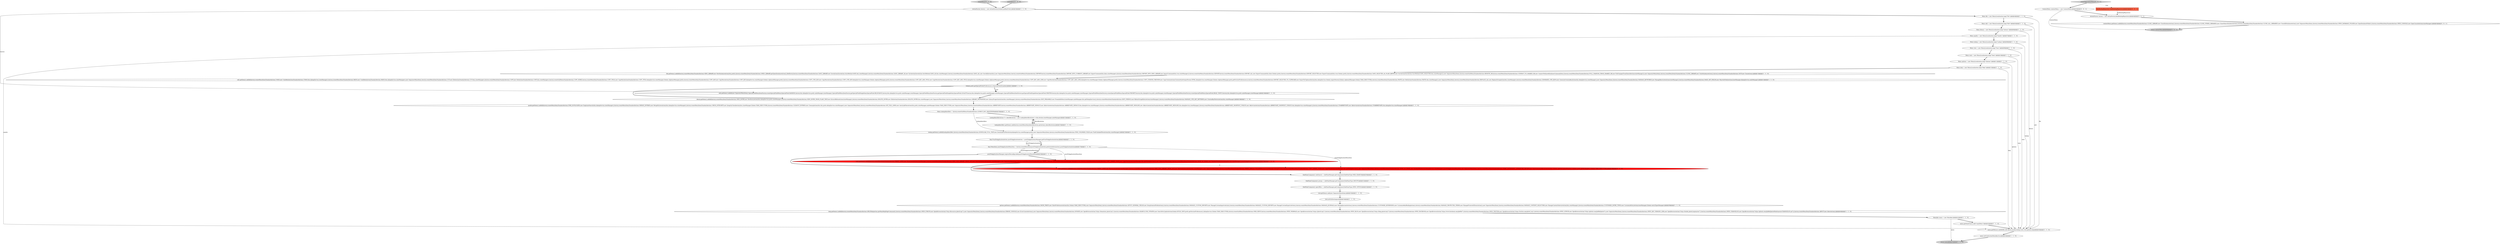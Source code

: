 digraph {
6 [style = filled, label = "lookup.getItems().addAll(lookupIdentifiers,factory.createMenuItem(StandardActions.DOWNLOAD_FULL_TEXT,new DownloadFullTextAction(dialogService,stateManager,prefs)),new SeparatorMenuItem(),factory.createMenuItem(StandardActions.FIND_UNLINKED_FILES,new FindUnlinkedFilesAction(this,stateManager)))@@@25@@@['1', '1', '0']", fillcolor = white, shape = ellipse image = "AAA0AAABBB1BBB"];
7 [style = filled, label = "lookupIdentifiers.getItems().add(factory.createMenuItem(identifierAction.getAction(),identifierAction))@@@23@@@['1', '1', '0']", fillcolor = white, shape = ellipse image = "AAA0AAABBB1BBB"];
43 [style = filled, label = "ContextMenu contextMenu = new ContextMenu()@@@3@@@['0', '0', '1']", fillcolor = white, shape = ellipse image = "AAA0AAABBB3BBB"];
4 [style = filled, label = "Menu lookup = new Menu(Localization.lang(\"Lookup\"))@@@8@@@['1', '1', '0']", fillcolor = white, shape = ellipse image = "AAA0AAABBB1BBB"];
37 [style = filled, label = "createMenu['0', '1', '0']", fillcolor = lightgray, shape = diamond image = "AAA0AAABBB2BBB"];
10 [style = filled, label = "edit.getItems().addAll(factory.createMenuItem(StandardActions.UNDO,new UndoRedoAction(StandardActions.UNDO,this,dialogService,stateManager)),factory.createMenuItem(StandardActions.REDO,new UndoRedoAction(StandardActions.REDO,this,dialogService,stateManager)),new SeparatorMenuItem(),factory.createMenuItem(StandardActions.CUT,new EditAction(StandardActions.CUT,this,stateManager)),factory.createMenuItem(StandardActions.COPY,new EditAction(StandardActions.COPY,this,stateManager)),factory.createSubMenu(StandardActions.COPY_MORE,factory.createMenuItem(StandardActions.COPY_TITLE,new CopyMoreAction(StandardActions.COPY_TITLE,dialogService,stateManager,Globals.clipboardManager,prefs)),factory.createMenuItem(StandardActions.COPY_KEY,new CopyMoreAction(StandardActions.COPY_KEY,dialogService,stateManager,Globals.clipboardManager,prefs)),factory.createMenuItem(StandardActions.COPY_CITE_KEY,new CopyMoreAction(StandardActions.COPY_CITE_KEY,dialogService,stateManager,Globals.clipboardManager,prefs)),factory.createMenuItem(StandardActions.COPY_KEY_AND_TITLE,new CopyMoreAction(StandardActions.COPY_KEY_AND_TITLE,dialogService,stateManager,Globals.clipboardManager,prefs)),factory.createMenuItem(StandardActions.COPY_KEY_AND_LINK,new CopyMoreAction(StandardActions.COPY_KEY_AND_LINK,dialogService,stateManager,Globals.clipboardManager,prefs)),factory.createMenuItem(StandardActions.COPY_CITATION_PREVIEW,new CopyCitationAction(CitationStyleOutputFormat.HTML,dialogService,stateManager,Globals.clipboardManager,prefs.getPreviewPreferences())),factory.createMenuItem(StandardActions.EXPORT_SELECTED_TO_CLIPBOARD,new ExportToClipboardAction(this,dialogService,Globals.exportFactory,Globals.clipboardManager,Globals.TASK_EXECUTOR))),factory.createMenuItem(StandardActions.PASTE,new EditAction(StandardActions.PASTE,this,stateManager)),new SeparatorMenuItem(),factory.createMenuItem(StandardActions.REPLACE_ALL,new ReplaceStringAction(this,stateManager)),factory.createMenuItem(StandardActions.GENERATE_CITE_KEYS,new GenerateCitationKeyAction(this,dialogService,stateManager)),new SeparatorMenuItem(),factory.createMenuItem(StandardActions.MANAGE_KEYWORDS,new ManageKeywordsAction(stateManager)),factory.createMenuItem(StandardActions.MASS_SET_FIELDS,new MassSetFieldsAction(stateManager,dialogService,undoManager)))@@@14@@@['1', '1', '0']", fillcolor = white, shape = ellipse image = "AAA0AAABBB1BBB"];
28 [style = filled, label = "quality.getItems().addAll(factory.createMenuItem(StandardActions.FIND_DUPLICATES,new DuplicateSearch(this,dialogService,stateManager)),factory.createMenuItem(StandardActions.MERGE_ENTRIES,new MergeEntriesAction(this,dialogService,stateManager)),factory.createMenuItem(StandardActions.CHECK_INTEGRITY,new IntegrityCheckAction(this,stateManager,Globals.TASK_EXECUTOR)),factory.createMenuItem(StandardActions.CLEANUP_ENTRIES,new CleanupAction(this,this.prefs,dialogService,stateManager)),new SeparatorMenuItem(),factory.createMenuItem(StandardActions.SET_FILE_LINKS,new AutoLinkFilesAction(this,prefs,stateManager,undoManager,Globals.TASK_EXECUTOR)),new SeparatorMenuItem(),factory.createSubMenu(StandardActions.ABBREVIATE,factory.createMenuItem(StandardActions.ABBREVIATE_DEFAULT,new AbbreviateAction(StandardActions.ABBREVIATE_DEFAULT,this,dialogService,stateManager)),factory.createMenuItem(StandardActions.ABBREVIATE_MEDLINE,new AbbreviateAction(StandardActions.ABBREVIATE_MEDLINE,this,dialogService,stateManager)),factory.createMenuItem(StandardActions.ABBREVIATE_SHORTEST_UNIQUE,new AbbreviateAction(StandardActions.ABBREVIATE_SHORTEST_UNIQUE,this,dialogService,stateManager))),factory.createMenuItem(StandardActions.UNABBREVIATE,new AbbreviateAction(StandardActions.UNABBREVIATE,this,dialogService,stateManager)))@@@19@@@['1', '1', '0']", fillcolor = white, shape = ellipse image = "AAA0AAABBB1BBB"];
13 [style = filled, label = "createMenu['1', '0', '0']", fillcolor = lightgray, shape = diamond image = "AAA0AAABBB1BBB"];
12 [style = filled, label = "SidePaneComponent openOffice = sidePaneManager.getComponent(SidePaneType.OPEN_OFFICE)@@@32@@@['1', '1', '0']", fillcolor = white, shape = ellipse image = "AAA0AAABBB1BBB"];
0 [style = filled, label = "Menu tools = new Menu(Localization.lang(\"Tools\"))@@@10@@@['1', '1', '0']", fillcolor = white, shape = ellipse image = "AAA0AAABBB1BBB"];
20 [style = filled, label = "tools.getItems().addAll(factory.createMenuItem(StandardActions.PARSE_LATEX,new ParseLatexAction(stateManager)),factory.createMenuItem(StandardActions.NEW_SUB_LIBRARY_FROM_AUX,new NewSubLibraryAction(this,stateManager)),new SeparatorMenuItem(),factory.createMenuItem(StandardActions.WRITE_XMP,new WriteXMPAction(stateManager,dialogService)),factory.createMenuItem(StandardActions.COPY_LINKED_FILES,new CopyFilesAction(stateManager,this.getDialogService())),new SeparatorMenuItem(),factory.createMenuItem(StandardActions.SEND_AS_EMAIL,new SendAsEMailAction(dialogService,stateManager)),pushToApplicationMenuItem)@@@29@@@['1', '0', '0']", fillcolor = red, shape = ellipse image = "AAA1AAABBB1BBB"];
35 [style = filled, label = "Menu view = new Menu(Localization.lang(\"View\"))@@@9@@@['1', '1', '0']", fillcolor = white, shape = ellipse image = "AAA0AAABBB1BBB"];
42 [style = filled, label = "contextMenu.getItems().addAll(factory.createMenuItem(StandardActions.CLOSE_LIBRARY,new CloseDatabaseAction()),factory.createMenuItem(StandardActions.CLOSE_OTHER_LIBRARIES,new CloseOthersDatabaseAction()),factory.createMenuItem(StandardActions.CLOSE_ALL_LIBRARIES,new CloseAllDatabaseAction()),new SeparatorMenuItem(),factory.createMenuItem(StandardActions.OPEN_DATABASE_FOLDER,new OpenDatabaseFolder()),factory.createMenuItem(StandardActions.OPEN_CONSOLE,new OpenConsoleAction(stateManager)))@@@5@@@['0', '0', '1']", fillcolor = white, shape = ellipse image = "AAA0AAABBB3BBB"];
25 [style = filled, label = "final PushToApplicationAction pushToApplicationAction = pushToApplicationsManager.getPushToApplicationAction()@@@26@@@['1', '1', '0']", fillcolor = white, shape = ellipse image = "AAA0AAABBB1BBB"];
32 [style = filled, label = "Menu file = new Menu(Localization.lang(\"File\"))@@@4@@@['1', '1', '0']", fillcolor = white, shape = ellipse image = "AAA0AAABBB1BBB"];
41 [style = filled, label = "ActionFactory factory = new ActionFactory(keyBindingRepository)@@@4@@@['0', '0', '1']", fillcolor = white, shape = ellipse image = "AAA0AAABBB3BBB"];
31 [style = filled, label = "file.getItems().addAll(factory.createMenuItem(StandardActions.NEW_LIBRARY,new NewDatabaseAction(this,prefs)),factory.createMenuItem(StandardActions.OPEN_LIBRARY,getOpenDatabaseAction()),fileHistory,factory.createMenuItem(StandardActions.SAVE_LIBRARY,new SaveAction(SaveAction.SaveMethod.SAVE,this,stateManager)),factory.createMenuItem(StandardActions.SAVE_LIBRARY_AS,new SaveAction(SaveAction.SaveMethod.SAVE_AS,this,stateManager)),factory.createMenuItem(StandardActions.SAVE_ALL,new SaveAllAction(this)),new SeparatorMenuItem(),factory.createSubMenu(StandardActions.IMPORT,factory.createMenuItem(StandardActions.IMPORT_INTO_CURRENT_LIBRARY,new ImportCommand(this,false,stateManager)),factory.createMenuItem(StandardActions.IMPORT_INTO_NEW_LIBRARY,new ImportCommand(this,true,stateManager))),factory.createSubMenu(StandardActions.EXPORT,factory.createMenuItem(StandardActions.EXPORT_ALL,new ExportCommand(this,false,Globals.prefs)),factory.createMenuItem(StandardActions.EXPORT_SELECTED,new ExportCommand(this,true,Globals.prefs)),factory.createMenuItem(StandardActions.SAVE_SELECTED_AS_PLAIN_BIBTEX,new SaveAction(SaveAction.SaveMethod.SAVE_SELECTED,this,stateManager))),new SeparatorMenuItem(),factory.createSubMenu(StandardActions.REMOTE_DB,factory.createMenuItem(StandardActions.CONNECT_TO_SHARED_DB,new ConnectToSharedDatabaseCommand(this)),factory.createMenuItem(StandardActions.PULL_CHANGES_FROM_SHARED_DB,new PullChangesFromSharedAction(stateManager))),new SeparatorMenuItem(),factory.createMenuItem(StandardActions.CLOSE_LIBRARY,new CloseDatabaseAction()),factory.createMenuItem(StandardActions.QUIT,new CloseAction()))@@@13@@@['1', '1', '0']", fillcolor = white, shape = ellipse image = "AAA0AAABBB1BBB"];
16 [style = filled, label = "menu.setUseSystemMenuBar(true)@@@44@@@['1', '1', '0']", fillcolor = white, shape = ellipse image = "AAA0AAABBB1BBB"];
9 [style = filled, label = "menu.getMenus().addAll(file,edit,library,quality,lookup,tools,view,options,help)@@@43@@@['1', '1', '0']", fillcolor = white, shape = ellipse image = "AAA0AAABBB1BBB"];
2 [style = filled, label = "help.getItems().addAll(factory.createMenuItem(StandardActions.HELP,HelpAction.getMainHelpPageCommand()),factory.createMenuItem(StandardActions.OPEN_FORUM,new OpenBrowserAction(\"http://discourse.jabref.org/\")),new SeparatorMenuItem(),factory.createMenuItem(StandardActions.ERROR_CONSOLE,new ErrorConsoleAction()),new SeparatorMenuItem(),factory.createMenuItem(StandardActions.DONATE,new OpenBrowserAction(\"https://donations.jabref.org\")),factory.createMenuItem(StandardActions.SEARCH_FOR_UPDATES,new SearchForUpdateAction(Globals.BUILD_INFO,prefs.getVersionPreferences(),dialogService,Globals.TASK_EXECUTOR)),factory.createSubMenu(StandardActions.WEB_MENU,factory.createMenuItem(StandardActions.OPEN_WEBPAGE,new OpenBrowserAction(\"https://jabref.org/\")),factory.createMenuItem(StandardActions.OPEN_BLOG,new OpenBrowserAction(\"https://blog.jabref.org/\")),factory.createMenuItem(StandardActions.OPEN_FACEBOOK,new OpenBrowserAction(\"https://www.facebook.com/JabRef/\")),factory.createMenuItem(StandardActions.OPEN_TWITTER,new OpenBrowserAction(\"https://twitter.com/jabref_org\")),factory.createMenuItem(StandardActions.OPEN_GITHUB,new OpenBrowserAction(\"https://github.com/JabRef/jabref\")),new SeparatorMenuItem(),factory.createMenuItem(StandardActions.OPEN_DEV_VERSION_LINK,new OpenBrowserAction(\"https://builds.jabref.org/master/\")),factory.createMenuItem(StandardActions.OPEN_CHANGELOG,new OpenBrowserAction(\"https://github.com/JabRef/jabref/blob/master/CHANGELOG.md\"))),factory.createMenuItem(StandardActions.ABOUT,new AboutAction()))@@@40@@@['1', '1', '0']", fillcolor = white, shape = ellipse image = "AAA0AAABBB1BBB"];
15 [style = filled, label = "menu.getStyleClass().add(\"mainMenu\")@@@42@@@['1', '1', '0']", fillcolor = white, shape = ellipse image = "AAA0AAABBB1BBB"];
1 [style = filled, label = "view.getItems().add(new SeparatorMenuItem())@@@33@@@['1', '1', '0']", fillcolor = white, shape = ellipse image = "AAA0AAABBB1BBB"];
30 [style = filled, label = "Menu library = new Menu(Localization.lang(\"Library\"))@@@6@@@['1', '1', '0']", fillcolor = white, shape = ellipse image = "AAA0AAABBB1BBB"];
18 [style = filled, label = "SidePaneComponent groups = sidePaneManager.getComponent(SidePaneType.GROUPS)@@@31@@@['1', '1', '0']", fillcolor = white, shape = ellipse image = "AAA0AAABBB1BBB"];
40 [style = filled, label = "KeyBindingRepository keyBindingRepository@@@2@@@['0', '0', '1']", fillcolor = tomato, shape = box image = "AAA0AAABBB3BBB"];
44 [style = filled, label = "createTabContextMenu['0', '0', '1']", fillcolor = lightgray, shape = diamond image = "AAA0AAABBB3BBB"];
36 [style = filled, label = "options.getItems().addAll(factory.createMenuItem(StandardActions.SHOW_PREFS,new ShowPreferencesAction(this,Globals.TASK_EXECUTOR)),new SeparatorMenuItem(),factory.createMenuItem(StandardActions.SETUP_GENERAL_FIELDS,new SetupGeneralFieldsAction()),factory.createMenuItem(StandardActions.MANAGE_CUSTOM_IMPORTS,new ManageCustomImportsAction()),factory.createMenuItem(StandardActions.MANAGE_CUSTOM_EXPORTS,new ManageCustomExportsAction()),factory.createMenuItem(StandardActions.MANAGE_JOURNALS,new ManageJournalsAction()),factory.createMenuItem(StandardActions.CUSTOMIZE_KEYBINDING,new CustomizeKeyBindingAction()),factory.createMenuItem(StandardActions.MANAGE_PROTECTED_TERMS,new ManageProtectedTermsAction()),new SeparatorMenuItem(),factory.createMenuItem(StandardActions.MANAGE_CONTENT_SELECTORS,new ManageContentSelectorAction(this,stateManager)),factory.createMenuItem(StandardActions.CUSTOMIZE_ENTRY_TYPES,new CustomizeEntryAction(stateManager,Globals.entryTypesManager)))@@@39@@@['1', '1', '0']", fillcolor = white, shape = ellipse image = "AAA0AAABBB1BBB"];
27 [style = filled, label = "pushToApplicationsManager.registerReconfigurable(pushToApplicationMenuItem)@@@28@@@['1', '1', '0']", fillcolor = white, shape = ellipse image = "AAA0AAABBB1BBB"];
26 [style = filled, label = "SidePaneComponent webSearch = sidePaneManager.getComponent(SidePaneType.WEB_SEARCH)@@@30@@@['1', '1', '0']", fillcolor = white, shape = ellipse image = "AAA0AAABBB1BBB"];
23 [style = filled, label = "Menu quality = new Menu(Localization.lang(\"Quality\"))@@@7@@@['1', '1', '0']", fillcolor = white, shape = ellipse image = "AAA0AAABBB1BBB"];
22 [style = filled, label = "return menu@@@45@@@['1', '1', '0']", fillcolor = lightgray, shape = ellipse image = "AAA0AAABBB1BBB"];
3 [style = filled, label = "Menu edit = new Menu(Localization.lang(\"Edit\"))@@@5@@@['1', '1', '0']", fillcolor = white, shape = ellipse image = "AAA0AAABBB1BBB"];
17 [style = filled, label = "edit.getItems().addAll(new SeparatorMenuItem(),SpecialFieldMenuItemFactory.createSpecialFieldMenu(SpecialField.RANKING,factory,this,dialogService,prefs,undoManager,stateManager),SpecialFieldMenuItemFactory.getSpecialFieldSingleItem(SpecialField.RELEVANCE,factory,this,dialogService,prefs,undoManager,stateManager),SpecialFieldMenuItemFactory.getSpecialFieldSingleItem(SpecialField.QUALITY,factory,this,dialogService,prefs,undoManager,stateManager),SpecialFieldMenuItemFactory.getSpecialFieldSingleItem(SpecialField.PRINTED,factory,this,dialogService,prefs,undoManager,stateManager),SpecialFieldMenuItemFactory.createSpecialFieldMenu(SpecialField.PRIORITY,factory,this,dialogService,prefs,undoManager,stateManager),SpecialFieldMenuItemFactory.createSpecialFieldMenu(SpecialField.READ_STATUS,factory,this,dialogService,prefs,undoManager,stateManager))@@@16@@@['1', '1', '0']", fillcolor = white, shape = ellipse image = "AAA0AAABBB1BBB"];
19 [style = filled, label = "ActionFactory factory = new ActionFactory(Globals.getKeyPrefs())@@@3@@@['1', '1', '0']", fillcolor = white, shape = ellipse image = "AAA0AAABBB1BBB"];
11 [style = filled, label = "Globals.prefs.getSpecialFieldsPreferences().isSpecialFieldsEnabled()@@@15@@@['1', '1', '0']", fillcolor = white, shape = diamond image = "AAA0AAABBB1BBB"];
29 [style = filled, label = "view.setOnShowing(null)@@@34@@@['1', '1', '0']", fillcolor = white, shape = ellipse image = "AAA0AAABBB1BBB"];
21 [style = filled, label = "LookupIdentifierAction<?> identifierAction = new LookupIdentifierAction<>(this,fetcher,stateManager,undoManager)@@@22@@@['1', '1', '0']", fillcolor = white, shape = ellipse image = "AAA0AAABBB1BBB"];
38 [style = filled, label = "tools.getItems().addAll(factory.createMenuItem(StandardActions.PARSE_LATEX,new ParseLatexAction(stateManager)),factory.createMenuItem(StandardActions.NEW_SUB_LIBRARY_FROM_AUX,new NewSubLibraryAction(this,stateManager)),new SeparatorMenuItem(),factory.createMenuItem(StandardActions.WRITE_XMP,new WriteXMPAction(stateManager,dialogService)),factory.createMenuItem(StandardActions.COPY_LINKED_FILES,new CopyFilesAction(stateManager,this.getDialogService())),new SeparatorMenuItem(),factory.createMenuItem(StandardActions.SEND_AS_EMAIL,new SendAsEMailAction(dialogService,stateManager)),pushToApplicationMenuItem,new SeparatorMenuItem(),factory.createMenuItem(StandardActions.START_SYSTEMATIC_LITERATURE_REVIEW,new StartLiteratureReviewAction(this,Globals.getFileUpdateMonitor(),Globals.prefs.getWorkingDir(),Globals.TASK_EXECUTOR)))@@@29@@@['0', '1', '0']", fillcolor = red, shape = ellipse image = "AAA1AAABBB2BBB"];
34 [style = filled, label = "Menu help = new Menu(Localization.lang(\"Help\"))@@@12@@@['1', '1', '0']", fillcolor = white, shape = ellipse image = "AAA0AAABBB1BBB"];
33 [style = filled, label = "library.getItems().addAll(factory.createMenuItem(StandardActions.NEW_ENTRY,new NewEntryAction(this,dialogService,prefs,stateManager)),factory.createMenuItem(StandardActions.NEW_ENTRY_FROM_PLAIN_TEXT,new ExtractBibtexAction(stateManager)),factory.createMenuItem(StandardActions.DELETE_ENTRY,new EditAction(StandardActions.DELETE_ENTRY,this,stateManager)),new SeparatorMenuItem(),factory.createMenuItem(StandardActions.LIBRARY_PROPERTIES,new LibraryPropertiesAction(this,stateManager)),factory.createMenuItem(StandardActions.EDIT_PREAMBLE,new PreambleEditor(stateManager,undoManager,this.getDialogService())),factory.createMenuItem(StandardActions.EDIT_STRINGS,new BibtexStringEditorAction(stateManager)),factory.createMenuItem(StandardActions.MANAGE_CITE_KEY_PATTERNS,new CitationKeyPatternAction(this,stateManager)))@@@18@@@['1', '1', '0']", fillcolor = white, shape = ellipse image = "AAA0AAABBB1BBB"];
39 [style = filled, label = "return contextMenu@@@6@@@['0', '0', '1']", fillcolor = lightgray, shape = ellipse image = "AAA0AAABBB3BBB"];
24 [style = filled, label = "Menu options = new Menu(Localization.lang(\"Options\"))@@@11@@@['1', '1', '0']", fillcolor = white, shape = ellipse image = "AAA0AAABBB1BBB"];
5 [style = filled, label = "MenuBar menu = new MenuBar()@@@41@@@['1', '1', '0']", fillcolor = white, shape = ellipse image = "AAA0AAABBB1BBB"];
14 [style = filled, label = "final MenuItem pushToApplicationMenuItem = factory.createMenuItem(pushToApplicationAction.getActionInformation(),pushToApplicationAction)@@@27@@@['1', '1', '0']", fillcolor = white, shape = ellipse image = "AAA0AAABBB1BBB"];
8 [style = filled, label = "Menu lookupIdentifiers = factory.createSubMenu(StandardActions.LOOKUP_DOC_IDENTIFIER)@@@20@@@['1', '1', '0']", fillcolor = white, shape = ellipse image = "AAA0AAABBB1BBB"];
29->36 [style = bold, label=""];
30->9 [style = solid, label="library"];
4->35 [style = bold, label=""];
35->9 [style = solid, label="view"];
27->38 [style = bold, label=""];
25->14 [style = solid, label="pushToApplicationAction"];
14->20 [style = solid, label="pushToApplicationMenuItem"];
20->26 [style = bold, label=""];
32->9 [style = solid, label="file"];
33->28 [style = bold, label=""];
30->23 [style = bold, label=""];
42->39 [style = bold, label=""];
23->4 [style = bold, label=""];
18->12 [style = bold, label=""];
43->39 [style = solid, label="contextMenu"];
24->34 [style = bold, label=""];
5->15 [style = bold, label=""];
34->31 [style = bold, label=""];
34->9 [style = solid, label="help"];
14->27 [style = solid, label="pushToApplicationMenuItem"];
17->33 [style = bold, label=""];
11->17 [style = dotted, label="true"];
25->14 [style = bold, label=""];
24->9 [style = solid, label="options"];
16->22 [style = bold, label=""];
12->1 [style = bold, label=""];
14->38 [style = solid, label="pushToApplicationMenuItem"];
9->16 [style = bold, label=""];
44->43 [style = bold, label=""];
40->41 [style = solid, label="keyBindingRepository"];
0->9 [style = solid, label="tools"];
19->17 [style = solid, label="factory"];
35->0 [style = bold, label=""];
13->19 [style = bold, label=""];
19->32 [style = bold, label=""];
21->7 [style = solid, label="identifierAction"];
20->38 [style = dashed, label="0"];
4->9 [style = solid, label="lookup"];
31->10 [style = bold, label=""];
15->9 [style = bold, label=""];
5->22 [style = solid, label="menu"];
36->2 [style = bold, label=""];
0->24 [style = bold, label=""];
28->8 [style = bold, label=""];
44->40 [style = dotted, label="true"];
7->6 [style = bold, label=""];
11->33 [style = bold, label=""];
8->21 [style = bold, label=""];
21->7 [style = bold, label=""];
11->17 [style = bold, label=""];
7->21 [style = bold, label=""];
43->41 [style = bold, label=""];
38->26 [style = bold, label=""];
3->9 [style = solid, label="edit"];
14->27 [style = bold, label=""];
37->19 [style = bold, label=""];
1->29 [style = bold, label=""];
32->3 [style = bold, label=""];
3->30 [style = bold, label=""];
8->6 [style = solid, label="lookupIdentifiers"];
27->20 [style = bold, label=""];
41->42 [style = bold, label=""];
23->9 [style = solid, label="quality"];
6->25 [style = bold, label=""];
2->5 [style = bold, label=""];
26->18 [style = bold, label=""];
10->11 [style = bold, label=""];
}
